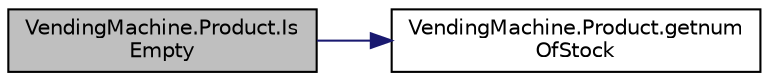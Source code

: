 digraph "VendingMachine.Product.IsEmpty"
{
  edge [fontname="Helvetica",fontsize="10",labelfontname="Helvetica",labelfontsize="10"];
  node [fontname="Helvetica",fontsize="10",shape=record];
  rankdir="LR";
  Node1 [label="VendingMachine.Product.Is\lEmpty",height=0.2,width=0.4,color="black", fillcolor="grey75", style="filled", fontcolor="black"];
  Node1 -> Node2 [color="midnightblue",fontsize="10",style="solid"];
  Node2 [label="VendingMachine.Product.getnum\lOfStock",height=0.2,width=0.4,color="black", fillcolor="white", style="filled",URL="$class_vending_machine_1_1_product.html#a199bec8565bf69e9231248a49076a01b"];
}
